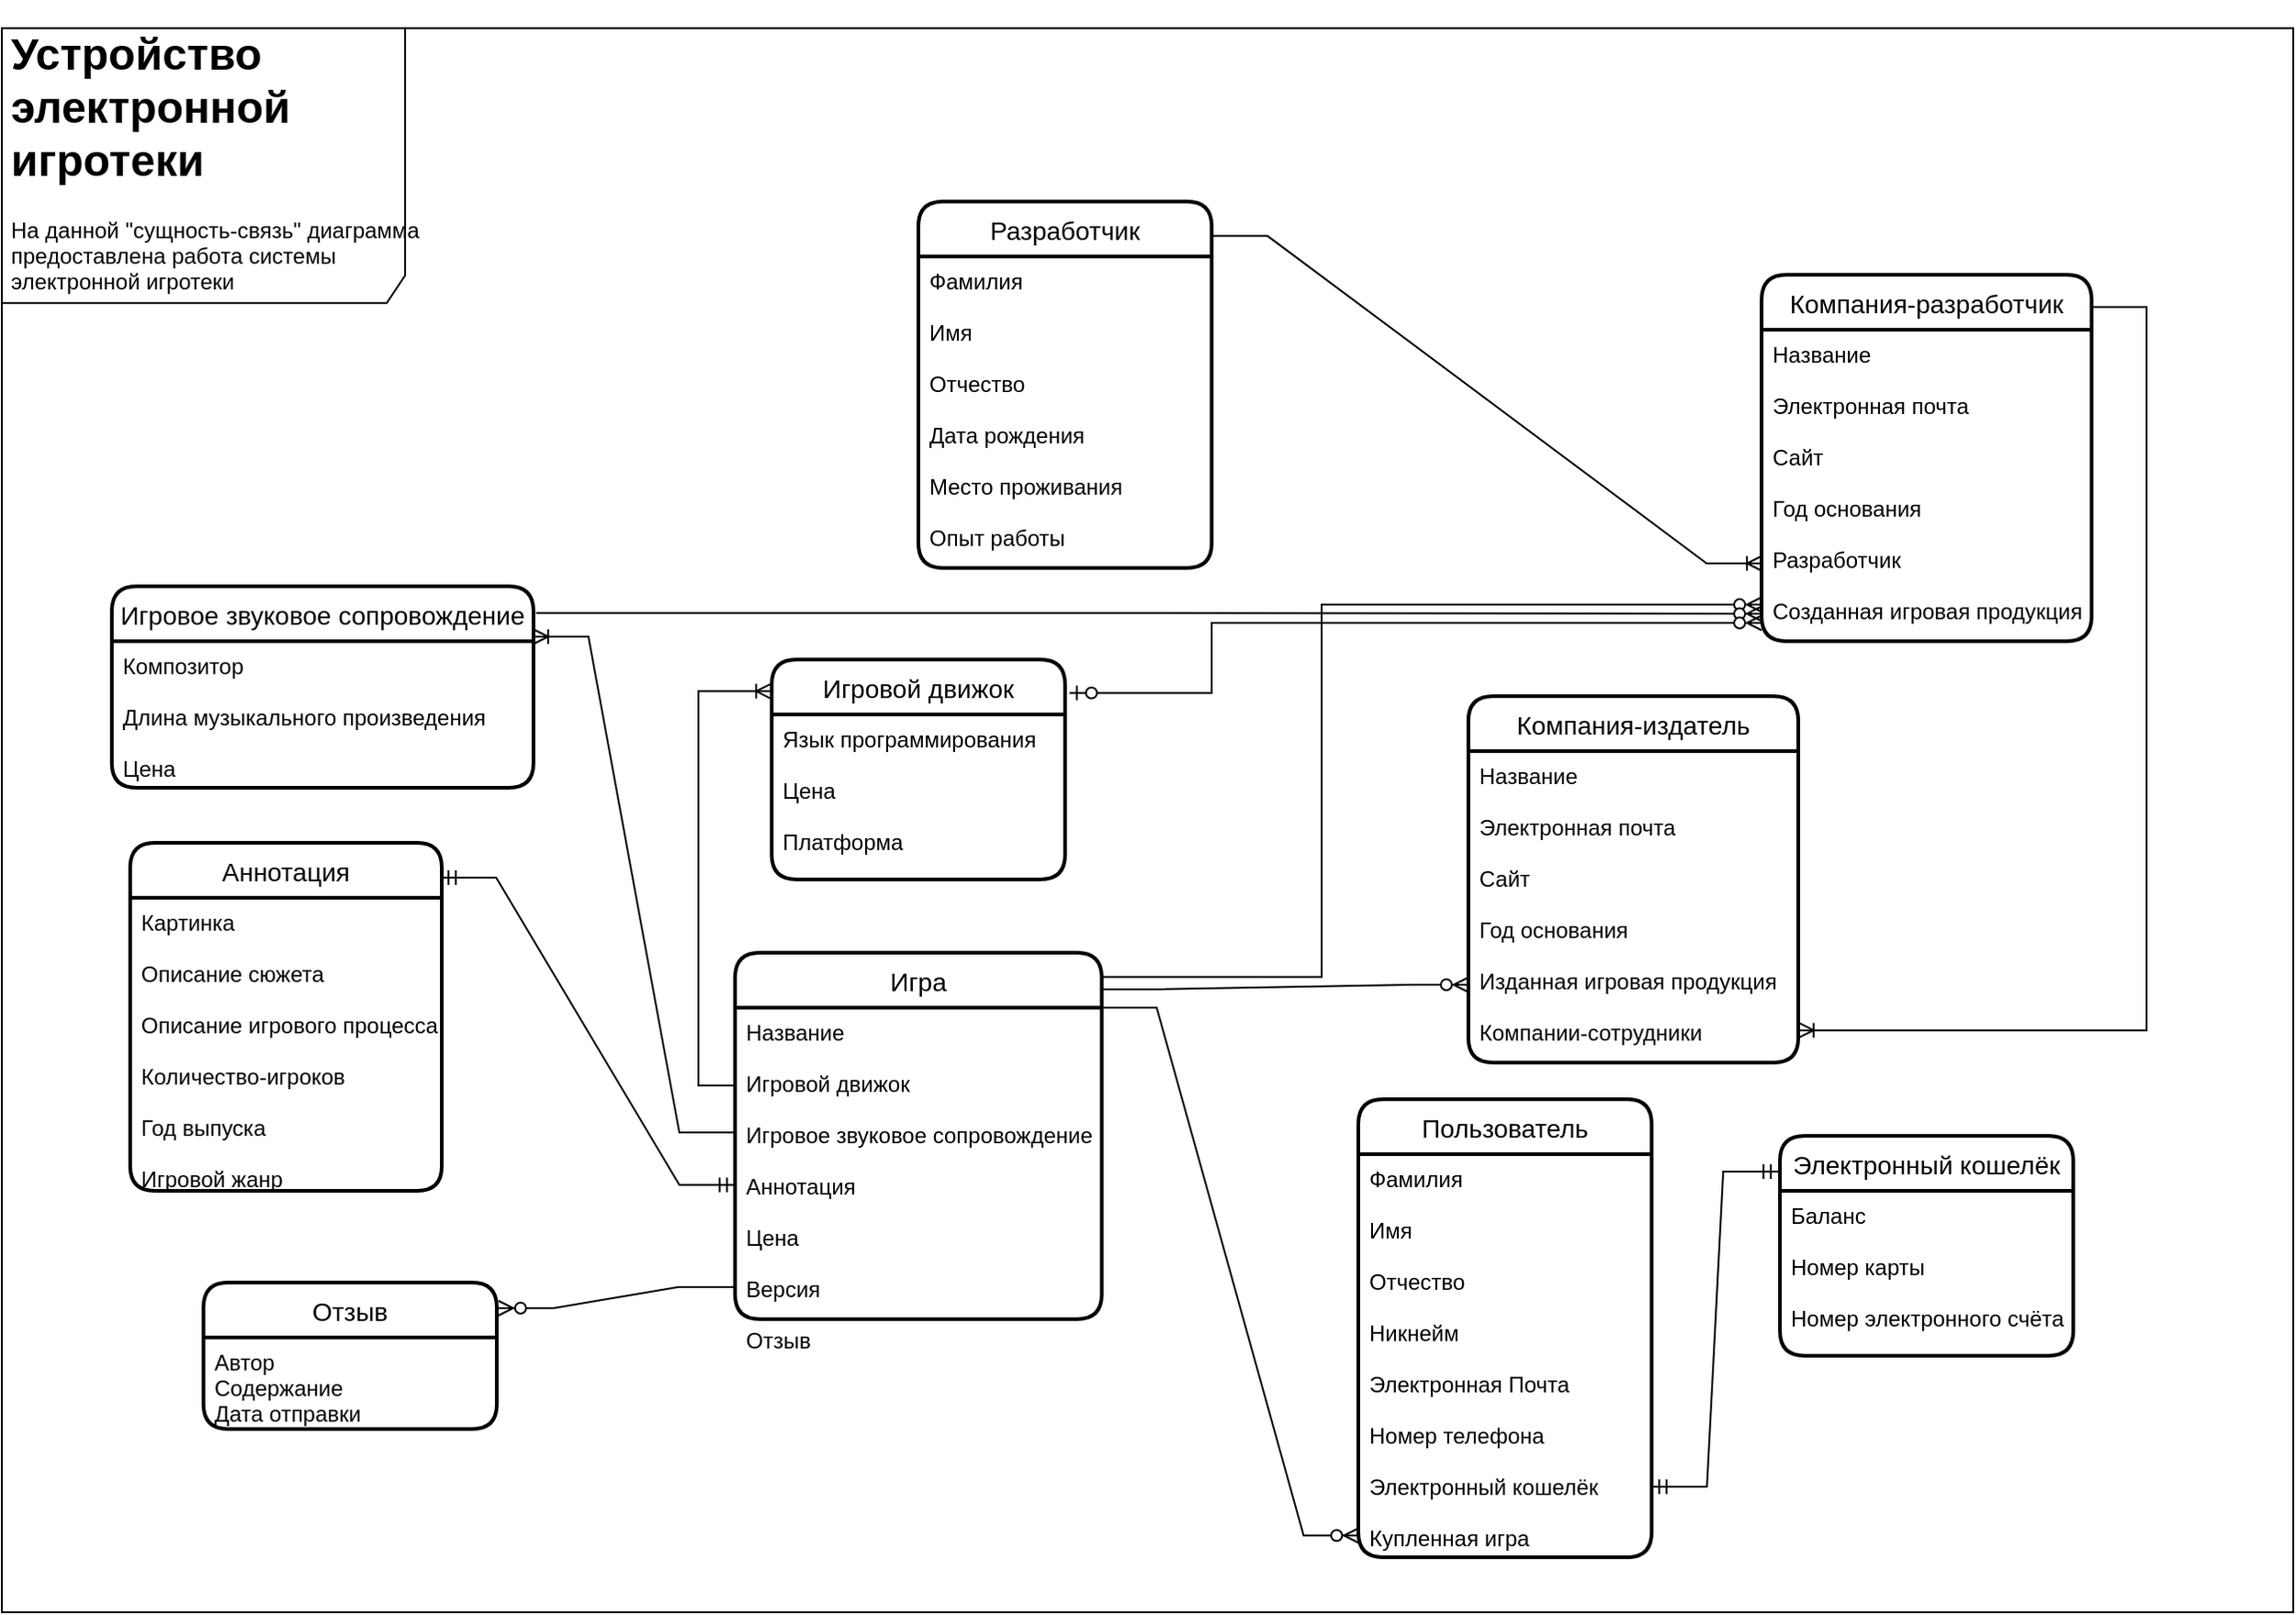 <mxfile version="18.0.4" type="github">
  <diagram id="R2lEEEUBdFMjLlhIrx00" name="Page-1">
    <mxGraphModel dx="5680" dy="3287" grid="1" gridSize="10" guides="1" tooltips="1" connect="1" arrows="1" fold="1" page="1" pageScale="1" pageWidth="850" pageHeight="1100" math="0" shadow="0" extFonts="Permanent Marker^https://fonts.googleapis.com/css?family=Permanent+Marker">
      <root>
        <mxCell id="0" />
        <mxCell id="1" parent="0" />
        <mxCell id="_Au37B9Xq9A6k-u9n0Tx-1" value="Игра" style="swimlane;childLayout=stackLayout;horizontal=1;startSize=30;horizontalStack=0;rounded=1;fontSize=14;fontStyle=0;strokeWidth=2;resizeParent=0;resizeLast=1;shadow=0;dashed=0;align=center;" parent="1" vertex="1">
          <mxGeometry x="50" y="140" width="200" height="200" as="geometry" />
        </mxCell>
        <mxCell id="_Au37B9Xq9A6k-u9n0Tx-2" value="Название&#xa;&#xa;Игровой движок&#xa;&#xa;Игровое звуковое сопровождение&#xa;&#xa;Аннотация&#xa;&#xa;Цена&#xa;&#xa;Версия&#xa;&#xa;Отзыв" style="align=left;strokeColor=none;fillColor=none;spacingLeft=4;fontSize=12;verticalAlign=top;resizable=0;rotatable=0;part=1;" parent="_Au37B9Xq9A6k-u9n0Tx-1" vertex="1">
          <mxGeometry y="30" width="200" height="170" as="geometry" />
        </mxCell>
        <mxCell id="_Au37B9Xq9A6k-u9n0Tx-3" value="Пользователь" style="swimlane;childLayout=stackLayout;horizontal=1;startSize=30;horizontalStack=0;rounded=1;fontSize=14;fontStyle=0;strokeWidth=2;resizeParent=0;resizeLast=1;shadow=0;dashed=0;align=center;" parent="1" vertex="1">
          <mxGeometry x="390" y="220" width="160" height="250" as="geometry" />
        </mxCell>
        <mxCell id="_Au37B9Xq9A6k-u9n0Tx-4" value="Фамилия&#xa;&#xa;Имя&#xa;&#xa;Отчество&#xa;&#xa;Никнейм&#xa;&#xa;Электронная Почта&#xa;&#xa;Номер телефона&#xa;&#xa;Электронный кошелёк&#xa;&#xa;Купленная игра&#xa;" style="align=left;strokeColor=none;fillColor=none;spacingLeft=4;fontSize=12;verticalAlign=top;resizable=0;rotatable=0;part=1;" parent="_Au37B9Xq9A6k-u9n0Tx-3" vertex="1">
          <mxGeometry y="30" width="160" height="220" as="geometry" />
        </mxCell>
        <mxCell id="_Au37B9Xq9A6k-u9n0Tx-18" value="Компания-издатель" style="swimlane;childLayout=stackLayout;horizontal=1;startSize=30;horizontalStack=0;rounded=1;fontSize=14;fontStyle=0;strokeWidth=2;resizeParent=0;resizeLast=1;shadow=0;dashed=0;align=center;" parent="1" vertex="1">
          <mxGeometry x="450" width="180" height="200" as="geometry" />
        </mxCell>
        <mxCell id="_Au37B9Xq9A6k-u9n0Tx-19" value="Название&#xa;&#xa;Электронная почта&#xa;&#xa;Сайт&#xa;&#xa;Год основания&#xa;&#xa;Изданная игровая продукция&#xa;&#xa;Компании-сотрудники" style="align=left;strokeColor=none;fillColor=none;spacingLeft=4;fontSize=12;verticalAlign=top;resizable=0;rotatable=0;part=1;" parent="_Au37B9Xq9A6k-u9n0Tx-18" vertex="1">
          <mxGeometry y="30" width="180" height="170" as="geometry" />
        </mxCell>
        <mxCell id="NNDmnkQxz7l0B0d6Krk1-7" value="" style="edgeStyle=entityRelationEdgeStyle;fontSize=12;html=1;endArrow=ERzeroToMany;endFill=1;rounded=0;exitX=1;exitY=0;exitDx=0;exitDy=0;exitPerimeter=0;entryX=0.001;entryY=0.946;entryDx=0;entryDy=0;entryPerimeter=0;" edge="1" parent="1" source="_Au37B9Xq9A6k-u9n0Tx-2" target="_Au37B9Xq9A6k-u9n0Tx-4">
          <mxGeometry width="100" height="100" relative="1" as="geometry">
            <mxPoint x="230" y="190" as="sourcePoint" />
            <mxPoint x="390" y="360" as="targetPoint" />
          </mxGeometry>
        </mxCell>
        <mxCell id="NNDmnkQxz7l0B0d6Krk1-9" value="" style="edgeStyle=entityRelationEdgeStyle;fontSize=12;html=1;endArrow=ERzeroToMany;endFill=1;rounded=0;entryX=0;entryY=0.75;entryDx=0;entryDy=0;" edge="1" parent="1" target="_Au37B9Xq9A6k-u9n0Tx-19">
          <mxGeometry width="100" height="100" relative="1" as="geometry">
            <mxPoint x="250" y="160" as="sourcePoint" />
            <mxPoint x="440" y="168" as="targetPoint" />
          </mxGeometry>
        </mxCell>
        <mxCell id="NNDmnkQxz7l0B0d6Krk1-10" value="Отзыв" style="swimlane;childLayout=stackLayout;horizontal=1;startSize=30;horizontalStack=0;rounded=1;fontSize=14;fontStyle=0;strokeWidth=2;resizeParent=0;resizeLast=1;shadow=0;dashed=0;align=center;" vertex="1" parent="1">
          <mxGeometry x="-240" y="320" width="160" height="80" as="geometry" />
        </mxCell>
        <mxCell id="NNDmnkQxz7l0B0d6Krk1-11" value="Автор&#xa;Содержание&#xa;Дата отправки" style="align=left;strokeColor=none;fillColor=none;spacingLeft=4;fontSize=12;verticalAlign=top;resizable=0;rotatable=0;part=1;" vertex="1" parent="NNDmnkQxz7l0B0d6Krk1-10">
          <mxGeometry y="30" width="160" height="50" as="geometry" />
        </mxCell>
        <mxCell id="NNDmnkQxz7l0B0d6Krk1-12" value="" style="edgeStyle=entityRelationEdgeStyle;fontSize=12;html=1;endArrow=ERzeroToMany;endFill=1;rounded=0;entryX=1.006;entryY=0.175;entryDx=0;entryDy=0;entryPerimeter=0;exitX=-0.005;exitY=0.897;exitDx=0;exitDy=0;exitPerimeter=0;" edge="1" parent="1" source="_Au37B9Xq9A6k-u9n0Tx-2" target="NNDmnkQxz7l0B0d6Krk1-10">
          <mxGeometry width="100" height="100" relative="1" as="geometry">
            <mxPoint x="60" y="520" as="sourcePoint" />
            <mxPoint x="160" y="420" as="targetPoint" />
          </mxGeometry>
        </mxCell>
        <mxCell id="NNDmnkQxz7l0B0d6Krk1-13" value="Компания-разработчик" style="swimlane;childLayout=stackLayout;horizontal=1;startSize=30;horizontalStack=0;rounded=1;fontSize=14;fontStyle=0;strokeWidth=2;resizeParent=0;resizeLast=1;shadow=0;dashed=0;align=center;" vertex="1" parent="1">
          <mxGeometry x="610" y="-230" width="180" height="200" as="geometry" />
        </mxCell>
        <mxCell id="NNDmnkQxz7l0B0d6Krk1-14" value="Название&#xa;&#xa;Электронная почта&#xa;&#xa;Сайт&#xa;&#xa;Год основания&#xa;&#xa;Разработчик&#xa;&#xa;Созданная игровая продукция&#xa;" style="align=left;strokeColor=none;fillColor=none;spacingLeft=4;fontSize=12;verticalAlign=top;resizable=0;rotatable=0;part=1;" vertex="1" parent="NNDmnkQxz7l0B0d6Krk1-13">
          <mxGeometry y="30" width="180" height="170" as="geometry" />
        </mxCell>
        <mxCell id="NNDmnkQxz7l0B0d6Krk1-15" value="" style="edgeStyle=elbowEdgeStyle;fontSize=12;html=1;endArrow=ERoneToMany;rounded=0;entryX=1.002;entryY=0.896;entryDx=0;entryDy=0;entryPerimeter=0;exitX=1.005;exitY=0.088;exitDx=0;exitDy=0;exitPerimeter=0;" edge="1" parent="1" source="NNDmnkQxz7l0B0d6Krk1-13" target="_Au37B9Xq9A6k-u9n0Tx-19">
          <mxGeometry width="100" height="100" relative="1" as="geometry">
            <mxPoint x="790" y="-120" as="sourcePoint" />
            <mxPoint x="610" y="510" as="targetPoint" />
            <Array as="points">
              <mxPoint x="820" y="-20" />
            </Array>
          </mxGeometry>
        </mxCell>
        <mxCell id="NNDmnkQxz7l0B0d6Krk1-16" value="" style="edgeStyle=elbowEdgeStyle;fontSize=12;html=1;endArrow=ERzeroToMany;endFill=1;rounded=0;exitX=0.999;exitY=0.066;exitDx=0;exitDy=0;exitPerimeter=0;" edge="1" parent="1" source="_Au37B9Xq9A6k-u9n0Tx-1">
          <mxGeometry width="100" height="100" relative="1" as="geometry">
            <mxPoint x="250" y="160" as="sourcePoint" />
            <mxPoint x="610" y="-50" as="targetPoint" />
            <Array as="points">
              <mxPoint x="370" y="50" />
            </Array>
          </mxGeometry>
        </mxCell>
        <mxCell id="NNDmnkQxz7l0B0d6Krk1-17" value="Электронный кошелёк" style="swimlane;childLayout=stackLayout;horizontal=1;startSize=30;horizontalStack=0;rounded=1;fontSize=14;fontStyle=0;strokeWidth=2;resizeParent=0;resizeLast=1;shadow=0;dashed=0;align=center;" vertex="1" parent="1">
          <mxGeometry x="620" y="240" width="160" height="120" as="geometry" />
        </mxCell>
        <mxCell id="NNDmnkQxz7l0B0d6Krk1-18" value="Баланс&#xa;&#xa;Номер карты&#xa;&#xa;Номер электронного счёта&#xa;" style="align=left;strokeColor=none;fillColor=none;spacingLeft=4;fontSize=12;verticalAlign=top;resizable=0;rotatable=0;part=1;" vertex="1" parent="NNDmnkQxz7l0B0d6Krk1-17">
          <mxGeometry y="30" width="160" height="90" as="geometry" />
        </mxCell>
        <mxCell id="NNDmnkQxz7l0B0d6Krk1-19" value="" style="edgeStyle=entityRelationEdgeStyle;fontSize=12;html=1;endArrow=ERmandOne;startArrow=ERmandOne;rounded=0;entryX=1.001;entryY=0.825;entryDx=0;entryDy=0;exitX=-0.006;exitY=0.163;exitDx=0;exitDy=0;exitPerimeter=0;entryPerimeter=0;" edge="1" parent="1" source="NNDmnkQxz7l0B0d6Krk1-17" target="_Au37B9Xq9A6k-u9n0Tx-4">
          <mxGeometry width="100" height="100" relative="1" as="geometry">
            <mxPoint x="180" y="240" as="sourcePoint" />
            <mxPoint x="280" y="140" as="targetPoint" />
          </mxGeometry>
        </mxCell>
        <mxCell id="NNDmnkQxz7l0B0d6Krk1-20" value="Разработчик" style="swimlane;childLayout=stackLayout;horizontal=1;startSize=30;horizontalStack=0;rounded=1;fontSize=14;fontStyle=0;strokeWidth=2;resizeParent=0;resizeLast=1;shadow=0;dashed=0;align=center;" vertex="1" parent="1">
          <mxGeometry x="150" y="-270" width="160" height="200" as="geometry" />
        </mxCell>
        <mxCell id="NNDmnkQxz7l0B0d6Krk1-21" value="Фамилия&#xa;&#xa;Имя&#xa;&#xa;Отчество&#xa;&#xa;Дата рождения&#xa;&#xa;Место проживания&#xa;&#xa;Опыт работы" style="align=left;strokeColor=none;fillColor=none;spacingLeft=4;fontSize=12;verticalAlign=top;resizable=0;rotatable=0;part=1;" vertex="1" parent="NNDmnkQxz7l0B0d6Krk1-20">
          <mxGeometry y="30" width="160" height="170" as="geometry" />
        </mxCell>
        <mxCell id="NNDmnkQxz7l0B0d6Krk1-23" value="" style="edgeStyle=entityRelationEdgeStyle;fontSize=12;html=1;endArrow=ERoneToMany;rounded=0;entryX=0;entryY=0.75;entryDx=0;entryDy=0;exitX=1.003;exitY=0.094;exitDx=0;exitDy=0;exitPerimeter=0;" edge="1" parent="1" source="NNDmnkQxz7l0B0d6Krk1-20" target="NNDmnkQxz7l0B0d6Krk1-14">
          <mxGeometry width="100" height="100" relative="1" as="geometry">
            <mxPoint x="330" y="-200" as="sourcePoint" />
            <mxPoint x="560" y="40" as="targetPoint" />
          </mxGeometry>
        </mxCell>
        <mxCell id="NNDmnkQxz7l0B0d6Krk1-26" value="Аннотация" style="swimlane;childLayout=stackLayout;horizontal=1;startSize=30;horizontalStack=0;rounded=1;fontSize=14;fontStyle=0;strokeWidth=2;resizeParent=0;resizeLast=1;shadow=0;dashed=0;align=center;" vertex="1" parent="1">
          <mxGeometry x="-280" y="80" width="170" height="190" as="geometry" />
        </mxCell>
        <mxCell id="NNDmnkQxz7l0B0d6Krk1-27" value="Картинка&#xa;&#xa;Описание сюжета&#xa;&#xa;Описание игрового процесса&#xa;&#xa;Количество-игроков&#xa;&#xa;Год выпуска&#xa;&#xa;Игровой жанр" style="align=left;strokeColor=none;fillColor=none;spacingLeft=4;fontSize=12;verticalAlign=top;resizable=0;rotatable=0;part=1;" vertex="1" parent="NNDmnkQxz7l0B0d6Krk1-26">
          <mxGeometry y="30" width="170" height="160" as="geometry" />
        </mxCell>
        <mxCell id="NNDmnkQxz7l0B0d6Krk1-28" value="" style="edgeStyle=entityRelationEdgeStyle;fontSize=12;html=1;endArrow=ERmandOne;startArrow=ERmandOne;rounded=0;entryX=0.998;entryY=0.1;entryDx=0;entryDy=0;entryPerimeter=0;exitX=-0.002;exitY=0.569;exitDx=0;exitDy=0;exitPerimeter=0;" edge="1" parent="1" source="_Au37B9Xq9A6k-u9n0Tx-2" target="NNDmnkQxz7l0B0d6Krk1-26">
          <mxGeometry width="100" height="100" relative="1" as="geometry">
            <mxPoint x="40" y="140" as="sourcePoint" />
            <mxPoint x="140" y="40" as="targetPoint" />
          </mxGeometry>
        </mxCell>
        <mxCell id="NNDmnkQxz7l0B0d6Krk1-32" value="" style="group" vertex="1" connectable="0" parent="1">
          <mxGeometry x="-350" y="-370" width="1250" height="870" as="geometry" />
        </mxCell>
        <mxCell id="NNDmnkQxz7l0B0d6Krk1-31" value="" style="shape=umlFrame;whiteSpace=wrap;html=1;width=220;height=150;" vertex="1" parent="NNDmnkQxz7l0B0d6Krk1-32">
          <mxGeometry y="5.404" width="1250" height="864.596" as="geometry" />
        </mxCell>
        <mxCell id="NNDmnkQxz7l0B0d6Krk1-30" value="&lt;h1&gt;Устройство электронной игротеки&lt;/h1&gt;&lt;p&gt;На данной &quot;сущность-связь&quot; диаграмма предоставлена работа системы электронной игротеки&lt;/p&gt;" style="text;html=1;strokeColor=none;fillColor=none;spacing=5;spacingTop=-20;whiteSpace=wrap;overflow=hidden;rounded=0;" vertex="1" parent="NNDmnkQxz7l0B0d6Krk1-32">
          <mxGeometry width="241.597" height="183.727" as="geometry" />
        </mxCell>
        <mxCell id="NNDmnkQxz7l0B0d6Krk1-33" value="Игровое звуковое сопровождение" style="swimlane;childLayout=stackLayout;horizontal=1;startSize=30;horizontalStack=0;rounded=1;fontSize=14;fontStyle=0;strokeWidth=2;resizeParent=0;resizeLast=1;shadow=0;dashed=0;align=center;" vertex="1" parent="1">
          <mxGeometry x="-290" y="-60" width="230" height="110" as="geometry">
            <mxRectangle x="-100" y="10" width="250" height="30" as="alternateBounds" />
          </mxGeometry>
        </mxCell>
        <mxCell id="NNDmnkQxz7l0B0d6Krk1-34" value="Композитор&#xa;&#xa;Длина музыкального произведения&#xa;&#xa;Цена" style="align=left;strokeColor=none;fillColor=none;spacingLeft=4;fontSize=12;verticalAlign=top;resizable=0;rotatable=0;part=1;" vertex="1" parent="NNDmnkQxz7l0B0d6Krk1-33">
          <mxGeometry y="30" width="230" height="80" as="geometry" />
        </mxCell>
        <mxCell id="NNDmnkQxz7l0B0d6Krk1-35" value="" style="edgeStyle=elbowEdgeStyle;fontSize=12;html=1;endArrow=ERzeroToMany;endFill=1;rounded=0;exitX=1.006;exitY=0.133;exitDx=0;exitDy=0;exitPerimeter=0;" edge="1" parent="1" source="NNDmnkQxz7l0B0d6Krk1-33">
          <mxGeometry width="100" height="100" relative="1" as="geometry">
            <mxPoint x="590" y="210" as="sourcePoint" />
            <mxPoint x="610" y="-45" as="targetPoint" />
          </mxGeometry>
        </mxCell>
        <mxCell id="NNDmnkQxz7l0B0d6Krk1-36" value="" style="edgeStyle=entityRelationEdgeStyle;fontSize=12;html=1;endArrow=ERoneToMany;rounded=0;exitX=-0.002;exitY=0.401;exitDx=0;exitDy=0;entryX=1;entryY=0.25;entryDx=0;entryDy=0;exitPerimeter=0;" edge="1" parent="1" source="_Au37B9Xq9A6k-u9n0Tx-2" target="NNDmnkQxz7l0B0d6Krk1-33">
          <mxGeometry width="100" height="100" relative="1" as="geometry">
            <mxPoint x="-10" y="190" as="sourcePoint" />
            <mxPoint x="-100" y="20" as="targetPoint" />
          </mxGeometry>
        </mxCell>
        <mxCell id="NNDmnkQxz7l0B0d6Krk1-41" value="Игровой движок" style="swimlane;childLayout=stackLayout;horizontal=1;startSize=30;horizontalStack=0;rounded=1;fontSize=14;fontStyle=0;strokeWidth=2;resizeParent=0;resizeLast=1;shadow=0;dashed=0;align=center;" vertex="1" parent="1">
          <mxGeometry x="70" y="-20" width="160" height="120" as="geometry" />
        </mxCell>
        <mxCell id="NNDmnkQxz7l0B0d6Krk1-42" value="Язык программирования&#xa;&#xa;Цена&#xa;&#xa;Платформа" style="align=left;strokeColor=none;fillColor=none;spacingLeft=4;fontSize=12;verticalAlign=top;resizable=0;rotatable=0;part=1;" vertex="1" parent="NNDmnkQxz7l0B0d6Krk1-41">
          <mxGeometry y="30" width="160" height="90" as="geometry" />
        </mxCell>
        <mxCell id="NNDmnkQxz7l0B0d6Krk1-43" value="" style="edgeStyle=elbowEdgeStyle;fontSize=12;html=1;endArrow=ERoneToMany;rounded=0;exitX=0;exitY=0.25;exitDx=0;exitDy=0;entryX=-0.003;entryY=0.144;entryDx=0;entryDy=0;entryPerimeter=0;" edge="1" parent="1" source="_Au37B9Xq9A6k-u9n0Tx-2" target="NNDmnkQxz7l0B0d6Krk1-41">
          <mxGeometry width="100" height="100" relative="1" as="geometry">
            <mxPoint x="600" y="220" as="sourcePoint" />
            <mxPoint x="700" y="120" as="targetPoint" />
            <Array as="points">
              <mxPoint x="30" y="100" />
            </Array>
          </mxGeometry>
        </mxCell>
        <mxCell id="NNDmnkQxz7l0B0d6Krk1-45" value="" style="edgeStyle=elbowEdgeStyle;fontSize=12;html=1;endArrow=ERzeroToMany;startArrow=ERzeroToOne;rounded=0;exitX=1.015;exitY=0.152;exitDx=0;exitDy=0;exitPerimeter=0;" edge="1" parent="1" source="NNDmnkQxz7l0B0d6Krk1-41">
          <mxGeometry width="100" height="100" relative="1" as="geometry">
            <mxPoint x="600" y="220" as="sourcePoint" />
            <mxPoint x="610" y="-40" as="targetPoint" />
            <Array as="points">
              <mxPoint x="310" y="-10" />
            </Array>
          </mxGeometry>
        </mxCell>
      </root>
    </mxGraphModel>
  </diagram>
</mxfile>
